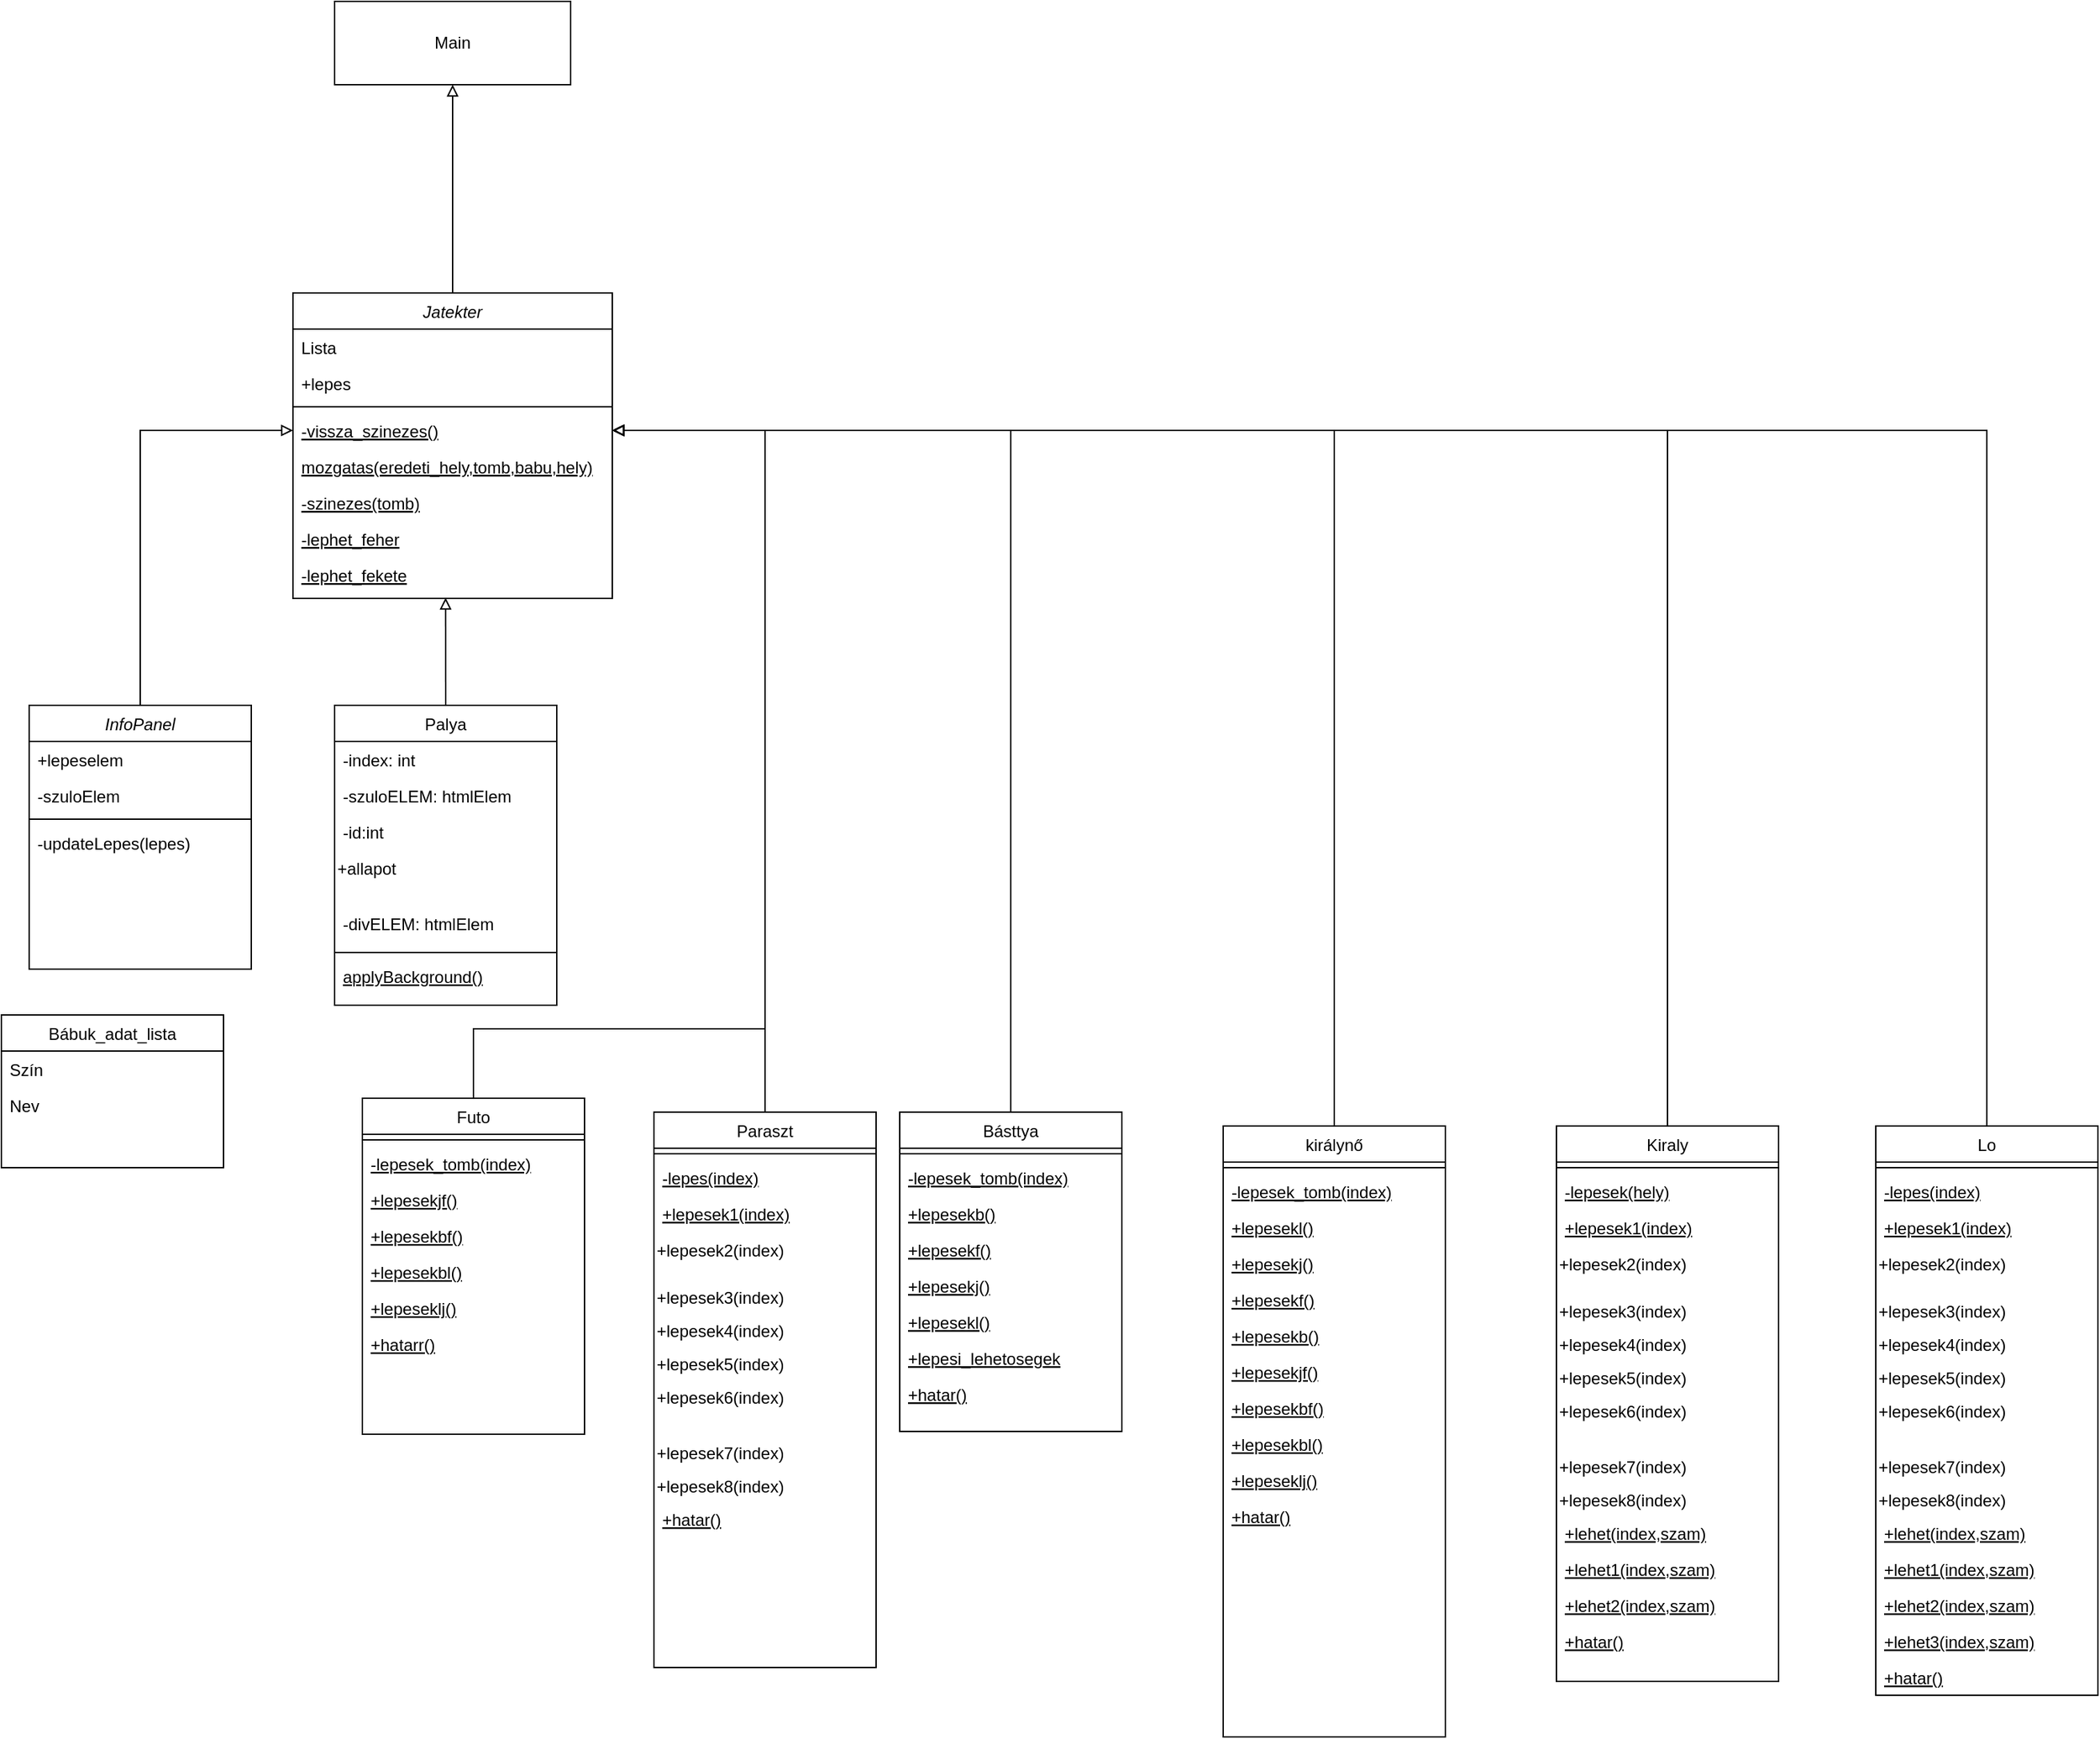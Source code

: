 <mxfile version="21.1.1" type="device">
  <diagram id="C5RBs43oDa-KdzZeNtuy" name="Page-1">
    <mxGraphModel dx="1337" dy="768" grid="1" gridSize="10" guides="1" tooltips="1" connect="1" arrows="1" fold="1" page="1" pageScale="1" pageWidth="827" pageHeight="1169" math="0" shadow="0">
      <root>
        <mxCell id="WIyWlLk6GJQsqaUBKTNV-0" />
        <mxCell id="WIyWlLk6GJQsqaUBKTNV-1" parent="WIyWlLk6GJQsqaUBKTNV-0" />
        <mxCell id="JXwwoViRtcVZiZZvlt5a-12" value="" style="edgeStyle=orthogonalEdgeStyle;rounded=0;orthogonalLoop=1;jettySize=auto;html=1;entryX=1;entryY=0.5;entryDx=0;entryDy=0;exitX=0.5;exitY=0;exitDx=0;exitDy=0;endArrow=block;endFill=0;" parent="WIyWlLk6GJQsqaUBKTNV-1" source="gi9G4t17sfUzlG6W1bum-43" target="gi9G4t17sfUzlG6W1bum-0" edge="1">
          <mxGeometry relative="1" as="geometry">
            <mxPoint x="570" y="830" as="sourcePoint" />
            <mxPoint x="570" y="750" as="targetPoint" />
          </mxGeometry>
        </mxCell>
        <mxCell id="JXwwoViRtcVZiZZvlt5a-25" value="" style="edgeStyle=orthogonalEdgeStyle;rounded=0;orthogonalLoop=1;jettySize=auto;html=1;entryX=1;entryY=0.5;entryDx=0;entryDy=0;exitX=0.5;exitY=0;exitDx=0;exitDy=0;endArrow=block;endFill=0;" parent="WIyWlLk6GJQsqaUBKTNV-1" source="JXwwoViRtcVZiZZvlt5a-19" target="gi9G4t17sfUzlG6W1bum-0" edge="1">
          <mxGeometry relative="1" as="geometry">
            <mxPoint x="650" y="640" as="targetPoint" />
            <mxPoint x="740" y="1060" as="sourcePoint" />
          </mxGeometry>
        </mxCell>
        <mxCell id="JXwwoViRtcVZiZZvlt5a-27" value="" style="edgeStyle=orthogonalEdgeStyle;rounded=0;orthogonalLoop=1;jettySize=auto;html=1;entryX=1;entryY=0.5;entryDx=0;entryDy=0;exitX=0.5;exitY=0;exitDx=0;exitDy=0;endArrow=block;endFill=0;" parent="WIyWlLk6GJQsqaUBKTNV-1" source="JXwwoViRtcVZiZZvlt5a-13" target="gi9G4t17sfUzlG6W1bum-0" edge="1">
          <mxGeometry relative="1" as="geometry">
            <mxPoint x="570" y="750" as="targetPoint" />
            <Array as="points">
              <mxPoint x="360" y="770" />
              <mxPoint x="570" y="770" />
              <mxPoint x="570" y="339" />
            </Array>
            <mxPoint x="334" y="1060" as="sourcePoint" />
          </mxGeometry>
        </mxCell>
        <mxCell id="zkfFHV4jXpPFQw0GAbJ--17" value="Palya" style="swimlane;fontStyle=0;align=center;verticalAlign=top;childLayout=stackLayout;horizontal=1;startSize=26;horizontalStack=0;resizeParent=1;resizeLast=0;collapsible=1;marginBottom=0;rounded=0;shadow=0;strokeWidth=1;" parent="WIyWlLk6GJQsqaUBKTNV-1" vertex="1">
          <mxGeometry x="260" y="537" width="160" height="216" as="geometry">
            <mxRectangle x="550" y="140" width="160" height="26" as="alternateBounds" />
          </mxGeometry>
        </mxCell>
        <mxCell id="zkfFHV4jXpPFQw0GAbJ--18" value="-index: int" style="text;align=left;verticalAlign=top;spacingLeft=4;spacingRight=4;overflow=hidden;rotatable=0;points=[[0,0.5],[1,0.5]];portConstraint=eastwest;" parent="zkfFHV4jXpPFQw0GAbJ--17" vertex="1">
          <mxGeometry y="26" width="160" height="26" as="geometry" />
        </mxCell>
        <mxCell id="zkfFHV4jXpPFQw0GAbJ--19" value="-szuloELEM: htmlElem" style="text;align=left;verticalAlign=top;spacingLeft=4;spacingRight=4;overflow=hidden;rotatable=0;points=[[0,0.5],[1,0.5]];portConstraint=eastwest;rounded=0;shadow=0;html=0;" parent="zkfFHV4jXpPFQw0GAbJ--17" vertex="1">
          <mxGeometry y="52" width="160" height="26" as="geometry" />
        </mxCell>
        <mxCell id="JXwwoViRtcVZiZZvlt5a-9" value="-id:int" style="text;align=left;verticalAlign=top;spacingLeft=4;spacingRight=4;overflow=hidden;rotatable=0;points=[[0,0.5],[1,0.5]];portConstraint=eastwest;rounded=0;shadow=0;html=0;" parent="zkfFHV4jXpPFQw0GAbJ--17" vertex="1">
          <mxGeometry y="78" width="160" height="26" as="geometry" />
        </mxCell>
        <mxCell id="GW8UpHgcK0URMMhtyovN-3" value="+allapot" style="text;whiteSpace=wrap;html=1;" vertex="1" parent="zkfFHV4jXpPFQw0GAbJ--17">
          <mxGeometry y="104" width="160" height="40" as="geometry" />
        </mxCell>
        <mxCell id="JXwwoViRtcVZiZZvlt5a-10" value="-divELEM: htmlElem" style="text;align=left;verticalAlign=top;spacingLeft=4;spacingRight=4;overflow=hidden;rotatable=0;points=[[0,0.5],[1,0.5]];portConstraint=eastwest;rounded=0;shadow=0;html=0;" parent="zkfFHV4jXpPFQw0GAbJ--17" vertex="1">
          <mxGeometry y="144" width="160" height="30" as="geometry" />
        </mxCell>
        <mxCell id="zkfFHV4jXpPFQw0GAbJ--23" value="" style="line;html=1;strokeWidth=1;align=left;verticalAlign=middle;spacingTop=-1;spacingLeft=3;spacingRight=3;rotatable=0;labelPosition=right;points=[];portConstraint=eastwest;" parent="zkfFHV4jXpPFQw0GAbJ--17" vertex="1">
          <mxGeometry y="174" width="160" height="8" as="geometry" />
        </mxCell>
        <mxCell id="bgRpwazlIUfu7sDKqLQM-18" value="applyBackground()" style="text;align=left;verticalAlign=top;spacingLeft=4;spacingRight=4;overflow=hidden;rotatable=0;points=[[0,0.5],[1,0.5]];portConstraint=eastwest;fontStyle=4" parent="zkfFHV4jXpPFQw0GAbJ--17" vertex="1">
          <mxGeometry y="182" width="160" height="26" as="geometry" />
        </mxCell>
        <mxCell id="JXwwoViRtcVZiZZvlt5a-13" value="Futo" style="swimlane;fontStyle=0;align=center;verticalAlign=top;childLayout=stackLayout;horizontal=1;startSize=26;horizontalStack=0;resizeParent=1;resizeLast=0;collapsible=1;marginBottom=0;rounded=0;shadow=0;strokeWidth=1;" parent="WIyWlLk6GJQsqaUBKTNV-1" vertex="1">
          <mxGeometry x="280" y="820" width="160" height="242" as="geometry">
            <mxRectangle x="130" y="380" width="160" height="26" as="alternateBounds" />
          </mxGeometry>
        </mxCell>
        <mxCell id="JXwwoViRtcVZiZZvlt5a-16" value="" style="line;html=1;strokeWidth=1;align=left;verticalAlign=middle;spacingTop=-1;spacingLeft=3;spacingRight=3;rotatable=0;labelPosition=right;points=[];portConstraint=eastwest;" parent="JXwwoViRtcVZiZZvlt5a-13" vertex="1">
          <mxGeometry y="26" width="160" height="8" as="geometry" />
        </mxCell>
        <mxCell id="GW8UpHgcK0URMMhtyovN-5" value="-lepesek_tomb(index)" style="text;align=left;verticalAlign=top;spacingLeft=4;spacingRight=4;overflow=hidden;rotatable=0;points=[[0,0.5],[1,0.5]];portConstraint=eastwest;fontStyle=4" vertex="1" parent="JXwwoViRtcVZiZZvlt5a-13">
          <mxGeometry y="34" width="160" height="26" as="geometry" />
        </mxCell>
        <mxCell id="JXwwoViRtcVZiZZvlt5a-17" value="+lepesekjf()" style="text;align=left;verticalAlign=top;spacingLeft=4;spacingRight=4;overflow=hidden;rotatable=0;points=[[0,0.5],[1,0.5]];portConstraint=eastwest;fontStyle=4" parent="JXwwoViRtcVZiZZvlt5a-13" vertex="1">
          <mxGeometry y="60" width="160" height="26" as="geometry" />
        </mxCell>
        <mxCell id="bgRpwazlIUfu7sDKqLQM-6" value="+lepesekbf()" style="text;align=left;verticalAlign=top;spacingLeft=4;spacingRight=4;overflow=hidden;rotatable=0;points=[[0,0.5],[1,0.5]];portConstraint=eastwest;fontStyle=4" parent="JXwwoViRtcVZiZZvlt5a-13" vertex="1">
          <mxGeometry y="86" width="160" height="26" as="geometry" />
        </mxCell>
        <mxCell id="bgRpwazlIUfu7sDKqLQM-9" value="+lepesekbl()" style="text;align=left;verticalAlign=top;spacingLeft=4;spacingRight=4;overflow=hidden;rotatable=0;points=[[0,0.5],[1,0.5]];portConstraint=eastwest;fontStyle=4" parent="JXwwoViRtcVZiZZvlt5a-13" vertex="1">
          <mxGeometry y="112" width="160" height="26" as="geometry" />
        </mxCell>
        <mxCell id="bgRpwazlIUfu7sDKqLQM-8" value="+lepeseklj()" style="text;align=left;verticalAlign=top;spacingLeft=4;spacingRight=4;overflow=hidden;rotatable=0;points=[[0,0.5],[1,0.5]];portConstraint=eastwest;fontStyle=4" parent="JXwwoViRtcVZiZZvlt5a-13" vertex="1">
          <mxGeometry y="138" width="160" height="26" as="geometry" />
        </mxCell>
        <mxCell id="sNWcJOVrm-3sjoaXct3L-1" value="+hatarr()" style="text;align=left;verticalAlign=top;spacingLeft=4;spacingRight=4;overflow=hidden;rotatable=0;points=[[0,0.5],[1,0.5]];portConstraint=eastwest;fontStyle=4" parent="JXwwoViRtcVZiZZvlt5a-13" vertex="1">
          <mxGeometry y="164" width="160" height="26" as="geometry" />
        </mxCell>
        <mxCell id="JXwwoViRtcVZiZZvlt5a-19" value="Básttya" style="swimlane;fontStyle=0;align=center;verticalAlign=top;childLayout=stackLayout;horizontal=1;startSize=26;horizontalStack=0;resizeParent=1;resizeLast=0;collapsible=1;marginBottom=0;rounded=0;shadow=0;strokeWidth=1;" parent="WIyWlLk6GJQsqaUBKTNV-1" vertex="1">
          <mxGeometry x="667" y="830" width="160" height="230" as="geometry">
            <mxRectangle x="130" y="380" width="160" height="26" as="alternateBounds" />
          </mxGeometry>
        </mxCell>
        <mxCell id="JXwwoViRtcVZiZZvlt5a-22" value="" style="line;html=1;strokeWidth=1;align=left;verticalAlign=middle;spacingTop=-1;spacingLeft=3;spacingRight=3;rotatable=0;labelPosition=right;points=[];portConstraint=eastwest;" parent="JXwwoViRtcVZiZZvlt5a-19" vertex="1">
          <mxGeometry y="26" width="160" height="8" as="geometry" />
        </mxCell>
        <mxCell id="GW8UpHgcK0URMMhtyovN-4" value="-lepesek_tomb(index)" style="text;align=left;verticalAlign=top;spacingLeft=4;spacingRight=4;overflow=hidden;rotatable=0;points=[[0,0.5],[1,0.5]];portConstraint=eastwest;fontStyle=4" vertex="1" parent="JXwwoViRtcVZiZZvlt5a-19">
          <mxGeometry y="34" width="160" height="26" as="geometry" />
        </mxCell>
        <mxCell id="bgRpwazlIUfu7sDKqLQM-0" value="+lepesekb()" style="text;align=left;verticalAlign=top;spacingLeft=4;spacingRight=4;overflow=hidden;rotatable=0;points=[[0,0.5],[1,0.5]];portConstraint=eastwest;fontStyle=4" parent="JXwwoViRtcVZiZZvlt5a-19" vertex="1">
          <mxGeometry y="60" width="160" height="26" as="geometry" />
        </mxCell>
        <mxCell id="bgRpwazlIUfu7sDKqLQM-5" value="+lepesekf()" style="text;align=left;verticalAlign=top;spacingLeft=4;spacingRight=4;overflow=hidden;rotatable=0;points=[[0,0.5],[1,0.5]];portConstraint=eastwest;fontStyle=4" parent="JXwwoViRtcVZiZZvlt5a-19" vertex="1">
          <mxGeometry y="86" width="160" height="26" as="geometry" />
        </mxCell>
        <mxCell id="bgRpwazlIUfu7sDKqLQM-2" value="+lepesekj()" style="text;align=left;verticalAlign=top;spacingLeft=4;spacingRight=4;overflow=hidden;rotatable=0;points=[[0,0.5],[1,0.5]];portConstraint=eastwest;fontStyle=4" parent="JXwwoViRtcVZiZZvlt5a-19" vertex="1">
          <mxGeometry y="112" width="160" height="26" as="geometry" />
        </mxCell>
        <mxCell id="bgRpwazlIUfu7sDKqLQM-1" value="+lepesekl()" style="text;align=left;verticalAlign=top;spacingLeft=4;spacingRight=4;overflow=hidden;rotatable=0;points=[[0,0.5],[1,0.5]];portConstraint=eastwest;fontStyle=4" parent="JXwwoViRtcVZiZZvlt5a-19" vertex="1">
          <mxGeometry y="138" width="160" height="26" as="geometry" />
        </mxCell>
        <mxCell id="NFFEKYyRXM-yOz8qU7Ke-44" value="+lepesi_lehetosegek" style="text;align=left;verticalAlign=top;spacingLeft=4;spacingRight=4;overflow=hidden;rotatable=0;points=[[0,0.5],[1,0.5]];portConstraint=eastwest;fontStyle=4" parent="JXwwoViRtcVZiZZvlt5a-19" vertex="1">
          <mxGeometry y="164" width="160" height="26" as="geometry" />
        </mxCell>
        <mxCell id="bgRpwazlIUfu7sDKqLQM-4" value="+hatar()" style="text;align=left;verticalAlign=top;spacingLeft=4;spacingRight=4;overflow=hidden;rotatable=0;points=[[0,0.5],[1,0.5]];portConstraint=eastwest;fontStyle=4" parent="JXwwoViRtcVZiZZvlt5a-19" vertex="1">
          <mxGeometry y="190" width="160" height="26" as="geometry" />
        </mxCell>
        <mxCell id="NFFEKYyRXM-yOz8qU7Ke-1" value="InfoPanel" style="swimlane;fontStyle=2;align=center;verticalAlign=top;childLayout=stackLayout;horizontal=1;startSize=26;horizontalStack=0;resizeParent=1;resizeLast=0;collapsible=1;marginBottom=0;rounded=0;shadow=0;strokeWidth=1;" parent="WIyWlLk6GJQsqaUBKTNV-1" vertex="1">
          <mxGeometry x="40" y="537" width="160" height="190" as="geometry">
            <mxRectangle x="230" y="140" width="160" height="26" as="alternateBounds" />
          </mxGeometry>
        </mxCell>
        <mxCell id="NFFEKYyRXM-yOz8qU7Ke-2" value="+lepeselem" style="text;align=left;verticalAlign=top;spacingLeft=4;spacingRight=4;overflow=hidden;rotatable=0;points=[[0,0.5],[1,0.5]];portConstraint=eastwest;" parent="NFFEKYyRXM-yOz8qU7Ke-1" vertex="1">
          <mxGeometry y="26" width="160" height="26" as="geometry" />
        </mxCell>
        <mxCell id="GW8UpHgcK0URMMhtyovN-0" value="-szuloElem" style="text;align=left;verticalAlign=top;spacingLeft=4;spacingRight=4;overflow=hidden;rotatable=0;points=[[0,0.5],[1,0.5]];portConstraint=eastwest;" vertex="1" parent="NFFEKYyRXM-yOz8qU7Ke-1">
          <mxGeometry y="52" width="160" height="26" as="geometry" />
        </mxCell>
        <mxCell id="NFFEKYyRXM-yOz8qU7Ke-7" value="" style="line;html=1;strokeWidth=1;align=left;verticalAlign=middle;spacingTop=-1;spacingLeft=3;spacingRight=3;rotatable=0;labelPosition=right;points=[];portConstraint=eastwest;" parent="NFFEKYyRXM-yOz8qU7Ke-1" vertex="1">
          <mxGeometry y="78" width="160" height="8" as="geometry" />
        </mxCell>
        <mxCell id="GW8UpHgcK0URMMhtyovN-1" value="-updateLepes(lepes)" style="text;align=left;verticalAlign=top;spacingLeft=4;spacingRight=4;overflow=hidden;rotatable=0;points=[[0,0.5],[1,0.5]];portConstraint=eastwest;" vertex="1" parent="NFFEKYyRXM-yOz8qU7Ke-1">
          <mxGeometry y="86" width="160" height="26" as="geometry" />
        </mxCell>
        <mxCell id="NFFEKYyRXM-yOz8qU7Ke-18" value="Bábuk_adat_lista" style="swimlane;fontStyle=0;align=center;verticalAlign=top;childLayout=stackLayout;horizontal=1;startSize=26;horizontalStack=0;resizeParent=1;resizeLast=0;collapsible=1;marginBottom=0;rounded=0;shadow=0;strokeWidth=1;" parent="WIyWlLk6GJQsqaUBKTNV-1" vertex="1">
          <mxGeometry x="20" y="760" width="160" height="110" as="geometry">
            <mxRectangle x="130" y="380" width="160" height="26" as="alternateBounds" />
          </mxGeometry>
        </mxCell>
        <mxCell id="NFFEKYyRXM-yOz8qU7Ke-19" value="Szín" style="text;align=left;verticalAlign=top;spacingLeft=4;spacingRight=4;overflow=hidden;rotatable=0;points=[[0,0.5],[1,0.5]];portConstraint=eastwest;rounded=0;shadow=0;html=0;" parent="NFFEKYyRXM-yOz8qU7Ke-18" vertex="1">
          <mxGeometry y="26" width="160" height="26" as="geometry" />
        </mxCell>
        <mxCell id="NFFEKYyRXM-yOz8qU7Ke-20" value="Nev" style="text;align=left;verticalAlign=top;spacingLeft=4;spacingRight=4;overflow=hidden;rotatable=0;points=[[0,0.5],[1,0.5]];portConstraint=eastwest;rounded=0;shadow=0;html=0;" parent="NFFEKYyRXM-yOz8qU7Ke-18" vertex="1">
          <mxGeometry y="52" width="160" height="26" as="geometry" />
        </mxCell>
        <mxCell id="NFFEKYyRXM-yOz8qU7Ke-26" value="Jatekter" style="swimlane;fontStyle=2;align=center;verticalAlign=top;childLayout=stackLayout;horizontal=1;startSize=26;horizontalStack=0;resizeParent=1;resizeLast=0;collapsible=1;marginBottom=0;rounded=0;shadow=0;strokeWidth=1;" parent="WIyWlLk6GJQsqaUBKTNV-1" vertex="1">
          <mxGeometry x="230" y="240" width="230" height="220" as="geometry">
            <mxRectangle x="230" y="140" width="160" height="26" as="alternateBounds" />
          </mxGeometry>
        </mxCell>
        <mxCell id="NFFEKYyRXM-yOz8qU7Ke-56" value="Lista" style="text;align=left;verticalAlign=top;spacingLeft=4;spacingRight=4;overflow=hidden;rotatable=0;points=[[0,0.5],[1,0.5]];portConstraint=eastwest;" parent="NFFEKYyRXM-yOz8qU7Ke-26" vertex="1">
          <mxGeometry y="26" width="230" height="26" as="geometry" />
        </mxCell>
        <mxCell id="GW8UpHgcK0URMMhtyovN-2" value="+lepes" style="text;align=left;verticalAlign=top;spacingLeft=4;spacingRight=4;overflow=hidden;rotatable=0;points=[[0,0.5],[1,0.5]];portConstraint=eastwest;" vertex="1" parent="NFFEKYyRXM-yOz8qU7Ke-26">
          <mxGeometry y="52" width="230" height="26" as="geometry" />
        </mxCell>
        <mxCell id="NFFEKYyRXM-yOz8qU7Ke-32" value="" style="line;html=1;strokeWidth=1;align=left;verticalAlign=middle;spacingTop=-1;spacingLeft=3;spacingRight=3;rotatable=0;labelPosition=right;points=[];portConstraint=eastwest;" parent="NFFEKYyRXM-yOz8qU7Ke-26" vertex="1">
          <mxGeometry y="78" width="230" height="8" as="geometry" />
        </mxCell>
        <mxCell id="gi9G4t17sfUzlG6W1bum-0" value="-vissza_szinezes()" style="text;align=left;verticalAlign=top;spacingLeft=4;spacingRight=4;overflow=hidden;rotatable=0;points=[[0,0.5],[1,0.5]];portConstraint=eastwest;fontStyle=4" parent="NFFEKYyRXM-yOz8qU7Ke-26" vertex="1">
          <mxGeometry y="86" width="230" height="26" as="geometry" />
        </mxCell>
        <mxCell id="gi9G4t17sfUzlG6W1bum-4" value="mozgatas(eredeti_hely,tomb,babu,hely)" style="text;align=left;verticalAlign=top;spacingLeft=4;spacingRight=4;overflow=hidden;rotatable=0;points=[[0,0.5],[1,0.5]];portConstraint=eastwest;fontStyle=4" parent="NFFEKYyRXM-yOz8qU7Ke-26" vertex="1">
          <mxGeometry y="112" width="230" height="26" as="geometry" />
        </mxCell>
        <mxCell id="gi9G4t17sfUzlG6W1bum-3" value="-szinezes(tomb)" style="text;align=left;verticalAlign=top;spacingLeft=4;spacingRight=4;overflow=hidden;rotatable=0;points=[[0,0.5],[1,0.5]];portConstraint=eastwest;fontStyle=4" parent="NFFEKYyRXM-yOz8qU7Ke-26" vertex="1">
          <mxGeometry y="138" width="230" height="26" as="geometry" />
        </mxCell>
        <mxCell id="gi9G4t17sfUzlG6W1bum-2" value="-lephet_feher" style="text;align=left;verticalAlign=top;spacingLeft=4;spacingRight=4;overflow=hidden;rotatable=0;points=[[0,0.5],[1,0.5]];portConstraint=eastwest;fontStyle=4" parent="NFFEKYyRXM-yOz8qU7Ke-26" vertex="1">
          <mxGeometry y="164" width="230" height="26" as="geometry" />
        </mxCell>
        <mxCell id="gi9G4t17sfUzlG6W1bum-1" value="-lephet_fekete" style="text;align=left;verticalAlign=top;spacingLeft=4;spacingRight=4;overflow=hidden;rotatable=0;points=[[0,0.5],[1,0.5]];portConstraint=eastwest;fontStyle=4" parent="NFFEKYyRXM-yOz8qU7Ke-26" vertex="1">
          <mxGeometry y="190" width="230" height="26" as="geometry" />
        </mxCell>
        <mxCell id="NFFEKYyRXM-yOz8qU7Ke-37" value="" style="endArrow=block;html=1;rounded=0;exitX=0.5;exitY=0;exitDx=0;exitDy=0;entryX=0;entryY=0.5;entryDx=0;entryDy=0;endFill=0;" parent="WIyWlLk6GJQsqaUBKTNV-1" source="NFFEKYyRXM-yOz8qU7Ke-1" target="gi9G4t17sfUzlG6W1bum-0" edge="1">
          <mxGeometry width="50" height="50" relative="1" as="geometry">
            <mxPoint x="10" y="600" as="sourcePoint" />
            <mxPoint x="230" y="350" as="targetPoint" />
            <Array as="points">
              <mxPoint x="120" y="339" />
            </Array>
          </mxGeometry>
        </mxCell>
        <mxCell id="NFFEKYyRXM-yOz8qU7Ke-38" value="" style="endArrow=block;html=1;rounded=0;entryX=0.478;entryY=1.136;entryDx=0;entryDy=0;endFill=0;verticalAlign=middle;exitX=0.5;exitY=0;exitDx=0;exitDy=0;horizontal=1;entryPerimeter=0;" parent="WIyWlLk6GJQsqaUBKTNV-1" target="gi9G4t17sfUzlG6W1bum-1" edge="1" source="zkfFHV4jXpPFQw0GAbJ--17">
          <mxGeometry width="50" height="50" relative="1" as="geometry">
            <mxPoint x="440" y="410" as="sourcePoint" />
            <mxPoint x="320" y="440" as="targetPoint" />
          </mxGeometry>
        </mxCell>
        <mxCell id="NFFEKYyRXM-yOz8qU7Ke-45" value="Main" style="rounded=0;whiteSpace=wrap;html=1;" parent="WIyWlLk6GJQsqaUBKTNV-1" vertex="1">
          <mxGeometry x="260" y="30" width="170" height="60" as="geometry" />
        </mxCell>
        <mxCell id="sNWcJOVrm-3sjoaXct3L-0" value="" style="endArrow=block;html=1;rounded=0;exitX=0.5;exitY=0;exitDx=0;exitDy=0;entryX=0.5;entryY=1;entryDx=0;entryDy=0;endFill=0;" parent="WIyWlLk6GJQsqaUBKTNV-1" source="NFFEKYyRXM-yOz8qU7Ke-26" target="NFFEKYyRXM-yOz8qU7Ke-45" edge="1">
          <mxGeometry width="50" height="50" relative="1" as="geometry">
            <mxPoint x="440" y="400" as="sourcePoint" />
            <mxPoint x="390" y="450" as="targetPoint" />
          </mxGeometry>
        </mxCell>
        <mxCell id="sNWcJOVrm-3sjoaXct3L-4" value="királynő" style="swimlane;fontStyle=0;align=center;verticalAlign=top;childLayout=stackLayout;horizontal=1;startSize=26;horizontalStack=0;resizeParent=1;resizeLast=0;collapsible=1;marginBottom=0;rounded=0;shadow=0;strokeWidth=1;" parent="WIyWlLk6GJQsqaUBKTNV-1" vertex="1">
          <mxGeometry x="900" y="840" width="160" height="440" as="geometry">
            <mxRectangle x="130" y="380" width="160" height="26" as="alternateBounds" />
          </mxGeometry>
        </mxCell>
        <mxCell id="sNWcJOVrm-3sjoaXct3L-5" value="" style="line;html=1;strokeWidth=1;align=left;verticalAlign=middle;spacingTop=-1;spacingLeft=3;spacingRight=3;rotatable=0;labelPosition=right;points=[];portConstraint=eastwest;" parent="sNWcJOVrm-3sjoaXct3L-4" vertex="1">
          <mxGeometry y="26" width="160" height="8" as="geometry" />
        </mxCell>
        <mxCell id="gi9G4t17sfUzlG6W1bum-19" value="-lepesek_tomb(index)" style="text;align=left;verticalAlign=top;spacingLeft=4;spacingRight=4;overflow=hidden;rotatable=0;points=[[0,0.5],[1,0.5]];portConstraint=eastwest;fontStyle=4" parent="sNWcJOVrm-3sjoaXct3L-4" vertex="1">
          <mxGeometry y="34" width="160" height="26" as="geometry" />
        </mxCell>
        <mxCell id="sNWcJOVrm-3sjoaXct3L-18" value="+lepesekl()" style="text;align=left;verticalAlign=top;spacingLeft=4;spacingRight=4;overflow=hidden;rotatable=0;points=[[0,0.5],[1,0.5]];portConstraint=eastwest;fontStyle=4" parent="sNWcJOVrm-3sjoaXct3L-4" vertex="1">
          <mxGeometry y="60" width="160" height="26" as="geometry" />
        </mxCell>
        <mxCell id="sNWcJOVrm-3sjoaXct3L-17" value="+lepesekj()" style="text;align=left;verticalAlign=top;spacingLeft=4;spacingRight=4;overflow=hidden;rotatable=0;points=[[0,0.5],[1,0.5]];portConstraint=eastwest;fontStyle=4" parent="sNWcJOVrm-3sjoaXct3L-4" vertex="1">
          <mxGeometry y="86" width="160" height="26" as="geometry" />
        </mxCell>
        <mxCell id="sNWcJOVrm-3sjoaXct3L-16" value="+lepesekf()" style="text;align=left;verticalAlign=top;spacingLeft=4;spacingRight=4;overflow=hidden;rotatable=0;points=[[0,0.5],[1,0.5]];portConstraint=eastwest;fontStyle=4" parent="sNWcJOVrm-3sjoaXct3L-4" vertex="1">
          <mxGeometry y="112" width="160" height="26" as="geometry" />
        </mxCell>
        <mxCell id="sNWcJOVrm-3sjoaXct3L-15" value="+lepesekb()" style="text;align=left;verticalAlign=top;spacingLeft=4;spacingRight=4;overflow=hidden;rotatable=0;points=[[0,0.5],[1,0.5]];portConstraint=eastwest;fontStyle=4" parent="sNWcJOVrm-3sjoaXct3L-4" vertex="1">
          <mxGeometry y="138" width="160" height="26" as="geometry" />
        </mxCell>
        <mxCell id="sNWcJOVrm-3sjoaXct3L-7" value="+lepesekjf()" style="text;align=left;verticalAlign=top;spacingLeft=4;spacingRight=4;overflow=hidden;rotatable=0;points=[[0,0.5],[1,0.5]];portConstraint=eastwest;fontStyle=4" parent="sNWcJOVrm-3sjoaXct3L-4" vertex="1">
          <mxGeometry y="164" width="160" height="26" as="geometry" />
        </mxCell>
        <mxCell id="sNWcJOVrm-3sjoaXct3L-8" value="+lepesekbf()" style="text;align=left;verticalAlign=top;spacingLeft=4;spacingRight=4;overflow=hidden;rotatable=0;points=[[0,0.5],[1,0.5]];portConstraint=eastwest;fontStyle=4" parent="sNWcJOVrm-3sjoaXct3L-4" vertex="1">
          <mxGeometry y="190" width="160" height="26" as="geometry" />
        </mxCell>
        <mxCell id="sNWcJOVrm-3sjoaXct3L-9" value="+lepesekbl()" style="text;align=left;verticalAlign=top;spacingLeft=4;spacingRight=4;overflow=hidden;rotatable=0;points=[[0,0.5],[1,0.5]];portConstraint=eastwest;fontStyle=4" parent="sNWcJOVrm-3sjoaXct3L-4" vertex="1">
          <mxGeometry y="216" width="160" height="26" as="geometry" />
        </mxCell>
        <mxCell id="sNWcJOVrm-3sjoaXct3L-10" value="+lepeseklj()" style="text;align=left;verticalAlign=top;spacingLeft=4;spacingRight=4;overflow=hidden;rotatable=0;points=[[0,0.5],[1,0.5]];portConstraint=eastwest;fontStyle=4" parent="sNWcJOVrm-3sjoaXct3L-4" vertex="1">
          <mxGeometry y="242" width="160" height="26" as="geometry" />
        </mxCell>
        <mxCell id="sNWcJOVrm-3sjoaXct3L-11" value="+hatar()" style="text;align=left;verticalAlign=top;spacingLeft=4;spacingRight=4;overflow=hidden;rotatable=0;points=[[0,0.5],[1,0.5]];portConstraint=eastwest;fontStyle=4" parent="sNWcJOVrm-3sjoaXct3L-4" vertex="1">
          <mxGeometry y="268" width="160" height="26" as="geometry" />
        </mxCell>
        <mxCell id="sNWcJOVrm-3sjoaXct3L-14" value="" style="endArrow=block;html=1;rounded=0;exitX=0.5;exitY=0;exitDx=0;exitDy=0;entryX=1;entryY=0.5;entryDx=0;entryDy=0;endFill=0;" parent="WIyWlLk6GJQsqaUBKTNV-1" source="sNWcJOVrm-3sjoaXct3L-4" target="gi9G4t17sfUzlG6W1bum-0" edge="1">
          <mxGeometry width="50" height="50" relative="1" as="geometry">
            <mxPoint x="1080" y="640" as="sourcePoint" />
            <mxPoint x="650" y="640" as="targetPoint" />
            <Array as="points">
              <mxPoint x="980" y="339" />
            </Array>
          </mxGeometry>
        </mxCell>
        <mxCell id="gi9G4t17sfUzlG6W1bum-6" value="Kiraly" style="swimlane;fontStyle=0;align=center;verticalAlign=top;childLayout=stackLayout;horizontal=1;startSize=26;horizontalStack=0;resizeParent=1;resizeLast=0;collapsible=1;marginBottom=0;rounded=0;shadow=0;strokeWidth=1;" parent="WIyWlLk6GJQsqaUBKTNV-1" vertex="1">
          <mxGeometry x="1140" y="840" width="160" height="400" as="geometry">
            <mxRectangle x="130" y="380" width="160" height="26" as="alternateBounds" />
          </mxGeometry>
        </mxCell>
        <mxCell id="gi9G4t17sfUzlG6W1bum-7" value="" style="line;html=1;strokeWidth=1;align=left;verticalAlign=middle;spacingTop=-1;spacingLeft=3;spacingRight=3;rotatable=0;labelPosition=right;points=[];portConstraint=eastwest;" parent="gi9G4t17sfUzlG6W1bum-6" vertex="1">
          <mxGeometry y="26" width="160" height="8" as="geometry" />
        </mxCell>
        <mxCell id="gi9G4t17sfUzlG6W1bum-18" value="-lepesek(hely)" style="text;align=left;verticalAlign=top;spacingLeft=4;spacingRight=4;overflow=hidden;rotatable=0;points=[[0,0.5],[1,0.5]];portConstraint=eastwest;fontStyle=4" parent="gi9G4t17sfUzlG6W1bum-6" vertex="1">
          <mxGeometry y="34" width="160" height="26" as="geometry" />
        </mxCell>
        <mxCell id="gi9G4t17sfUzlG6W1bum-17" value="+lepesek1(index)" style="text;align=left;verticalAlign=top;spacingLeft=4;spacingRight=4;overflow=hidden;rotatable=0;points=[[0,0.5],[1,0.5]];portConstraint=eastwest;fontStyle=4" parent="gi9G4t17sfUzlG6W1bum-6" vertex="1">
          <mxGeometry y="60" width="160" height="26" as="geometry" />
        </mxCell>
        <mxCell id="gi9G4t17sfUzlG6W1bum-34" value="+lepesek2(index)" style="text;whiteSpace=wrap;html=1;" parent="gi9G4t17sfUzlG6W1bum-6" vertex="1">
          <mxGeometry y="86" width="160" height="34" as="geometry" />
        </mxCell>
        <mxCell id="gi9G4t17sfUzlG6W1bum-35" value="+lepesek3(index)" style="text;whiteSpace=wrap;html=1;" parent="gi9G4t17sfUzlG6W1bum-6" vertex="1">
          <mxGeometry y="120" width="160" height="24" as="geometry" />
        </mxCell>
        <mxCell id="gi9G4t17sfUzlG6W1bum-36" value="+lepesek4(index)" style="text;whiteSpace=wrap;html=1;" parent="gi9G4t17sfUzlG6W1bum-6" vertex="1">
          <mxGeometry y="144" width="160" height="24" as="geometry" />
        </mxCell>
        <mxCell id="gi9G4t17sfUzlG6W1bum-37" value="+lepesek5(index)" style="text;whiteSpace=wrap;html=1;" parent="gi9G4t17sfUzlG6W1bum-6" vertex="1">
          <mxGeometry y="168" width="160" height="24" as="geometry" />
        </mxCell>
        <mxCell id="gi9G4t17sfUzlG6W1bum-38" value="+lepesek6(index)" style="text;whiteSpace=wrap;html=1;" parent="gi9G4t17sfUzlG6W1bum-6" vertex="1">
          <mxGeometry y="192" width="160" height="40" as="geometry" />
        </mxCell>
        <mxCell id="gi9G4t17sfUzlG6W1bum-39" value="+lepesek7(index)" style="text;whiteSpace=wrap;html=1;" parent="gi9G4t17sfUzlG6W1bum-6" vertex="1">
          <mxGeometry y="232" width="160" height="24" as="geometry" />
        </mxCell>
        <mxCell id="gi9G4t17sfUzlG6W1bum-40" value="+lepesek8(index)" style="text;whiteSpace=wrap;html=1;" parent="gi9G4t17sfUzlG6W1bum-6" vertex="1">
          <mxGeometry y="256" width="160" height="24" as="geometry" />
        </mxCell>
        <mxCell id="gi9G4t17sfUzlG6W1bum-31" value="+lehet(index,szam)" style="text;align=left;verticalAlign=top;spacingLeft=4;spacingRight=4;overflow=hidden;rotatable=0;points=[[0,0.5],[1,0.5]];portConstraint=eastwest;fontStyle=4" parent="gi9G4t17sfUzlG6W1bum-6" vertex="1">
          <mxGeometry y="280" width="160" height="26" as="geometry" />
        </mxCell>
        <mxCell id="gi9G4t17sfUzlG6W1bum-32" value="+lehet1(index,szam)" style="text;align=left;verticalAlign=top;spacingLeft=4;spacingRight=4;overflow=hidden;rotatable=0;points=[[0,0.5],[1,0.5]];portConstraint=eastwest;fontStyle=4" parent="gi9G4t17sfUzlG6W1bum-6" vertex="1">
          <mxGeometry y="306" width="160" height="26" as="geometry" />
        </mxCell>
        <mxCell id="gi9G4t17sfUzlG6W1bum-33" value="+lehet2(index,szam)" style="text;align=left;verticalAlign=top;spacingLeft=4;spacingRight=4;overflow=hidden;rotatable=0;points=[[0,0.5],[1,0.5]];portConstraint=eastwest;fontStyle=4" parent="gi9G4t17sfUzlG6W1bum-6" vertex="1">
          <mxGeometry y="332" width="160" height="26" as="geometry" />
        </mxCell>
        <mxCell id="gi9G4t17sfUzlG6W1bum-42" value="+hatar()" style="text;align=left;verticalAlign=top;spacingLeft=4;spacingRight=4;overflow=hidden;rotatable=0;points=[[0,0.5],[1,0.5]];portConstraint=eastwest;fontStyle=4" parent="gi9G4t17sfUzlG6W1bum-6" vertex="1">
          <mxGeometry y="358" width="160" height="26" as="geometry" />
        </mxCell>
        <mxCell id="gi9G4t17sfUzlG6W1bum-10" style="edgeStyle=orthogonalEdgeStyle;rounded=0;orthogonalLoop=1;jettySize=auto;html=1;entryX=1;entryY=0.5;entryDx=0;entryDy=0;exitX=0.5;exitY=0;exitDx=0;exitDy=0;endArrow=block;endFill=0;" parent="WIyWlLk6GJQsqaUBKTNV-1" source="gi9G4t17sfUzlG6W1bum-6" target="gi9G4t17sfUzlG6W1bum-0" edge="1">
          <mxGeometry relative="1" as="geometry">
            <mxPoint x="650" y="603" as="targetPoint" />
          </mxGeometry>
        </mxCell>
        <mxCell id="gi9G4t17sfUzlG6W1bum-43" value="Paraszt" style="swimlane;fontStyle=0;align=center;verticalAlign=top;childLayout=stackLayout;horizontal=1;startSize=26;horizontalStack=0;resizeParent=1;resizeLast=0;collapsible=1;marginBottom=0;rounded=0;shadow=0;strokeWidth=1;" parent="WIyWlLk6GJQsqaUBKTNV-1" vertex="1">
          <mxGeometry x="490" y="830" width="160" height="400" as="geometry">
            <mxRectangle x="130" y="380" width="160" height="26" as="alternateBounds" />
          </mxGeometry>
        </mxCell>
        <mxCell id="gi9G4t17sfUzlG6W1bum-44" value="" style="line;html=1;strokeWidth=1;align=left;verticalAlign=middle;spacingTop=-1;spacingLeft=3;spacingRight=3;rotatable=0;labelPosition=right;points=[];portConstraint=eastwest;" parent="gi9G4t17sfUzlG6W1bum-43" vertex="1">
          <mxGeometry y="26" width="160" height="8" as="geometry" />
        </mxCell>
        <mxCell id="gi9G4t17sfUzlG6W1bum-45" value="-lepes(index)" style="text;align=left;verticalAlign=top;spacingLeft=4;spacingRight=4;overflow=hidden;rotatable=0;points=[[0,0.5],[1,0.5]];portConstraint=eastwest;fontStyle=4" parent="gi9G4t17sfUzlG6W1bum-43" vertex="1">
          <mxGeometry y="34" width="160" height="26" as="geometry" />
        </mxCell>
        <mxCell id="gi9G4t17sfUzlG6W1bum-46" value="+lepesek1(index)" style="text;align=left;verticalAlign=top;spacingLeft=4;spacingRight=4;overflow=hidden;rotatable=0;points=[[0,0.5],[1,0.5]];portConstraint=eastwest;fontStyle=4" parent="gi9G4t17sfUzlG6W1bum-43" vertex="1">
          <mxGeometry y="60" width="160" height="26" as="geometry" />
        </mxCell>
        <mxCell id="gi9G4t17sfUzlG6W1bum-47" value="+lepesek2(index)" style="text;whiteSpace=wrap;html=1;" parent="gi9G4t17sfUzlG6W1bum-43" vertex="1">
          <mxGeometry y="86" width="160" height="34" as="geometry" />
        </mxCell>
        <mxCell id="gi9G4t17sfUzlG6W1bum-48" value="+lepesek3(index)" style="text;whiteSpace=wrap;html=1;" parent="gi9G4t17sfUzlG6W1bum-43" vertex="1">
          <mxGeometry y="120" width="160" height="24" as="geometry" />
        </mxCell>
        <mxCell id="gi9G4t17sfUzlG6W1bum-49" value="+lepesek4(index)" style="text;whiteSpace=wrap;html=1;" parent="gi9G4t17sfUzlG6W1bum-43" vertex="1">
          <mxGeometry y="144" width="160" height="24" as="geometry" />
        </mxCell>
        <mxCell id="gi9G4t17sfUzlG6W1bum-50" value="+lepesek5(index)" style="text;whiteSpace=wrap;html=1;" parent="gi9G4t17sfUzlG6W1bum-43" vertex="1">
          <mxGeometry y="168" width="160" height="24" as="geometry" />
        </mxCell>
        <mxCell id="gi9G4t17sfUzlG6W1bum-51" value="+lepesek6(index)" style="text;whiteSpace=wrap;html=1;" parent="gi9G4t17sfUzlG6W1bum-43" vertex="1">
          <mxGeometry y="192" width="160" height="40" as="geometry" />
        </mxCell>
        <mxCell id="gi9G4t17sfUzlG6W1bum-52" value="+lepesek7(index)" style="text;whiteSpace=wrap;html=1;" parent="gi9G4t17sfUzlG6W1bum-43" vertex="1">
          <mxGeometry y="232" width="160" height="24" as="geometry" />
        </mxCell>
        <mxCell id="gi9G4t17sfUzlG6W1bum-53" value="+lepesek8(index)" style="text;whiteSpace=wrap;html=1;" parent="gi9G4t17sfUzlG6W1bum-43" vertex="1">
          <mxGeometry y="256" width="160" height="24" as="geometry" />
        </mxCell>
        <mxCell id="gi9G4t17sfUzlG6W1bum-57" value="+hatar()" style="text;align=left;verticalAlign=top;spacingLeft=4;spacingRight=4;overflow=hidden;rotatable=0;points=[[0,0.5],[1,0.5]];portConstraint=eastwest;fontStyle=4" parent="gi9G4t17sfUzlG6W1bum-43" vertex="1">
          <mxGeometry y="280" width="160" height="26" as="geometry" />
        </mxCell>
        <mxCell id="gi9G4t17sfUzlG6W1bum-58" value="Lo" style="swimlane;fontStyle=0;align=center;verticalAlign=top;childLayout=stackLayout;horizontal=1;startSize=26;horizontalStack=0;resizeParent=1;resizeLast=0;collapsible=1;marginBottom=0;rounded=0;shadow=0;strokeWidth=1;" parent="WIyWlLk6GJQsqaUBKTNV-1" vertex="1">
          <mxGeometry x="1370" y="840" width="160" height="410" as="geometry">
            <mxRectangle x="130" y="380" width="160" height="26" as="alternateBounds" />
          </mxGeometry>
        </mxCell>
        <mxCell id="gi9G4t17sfUzlG6W1bum-59" value="" style="line;html=1;strokeWidth=1;align=left;verticalAlign=middle;spacingTop=-1;spacingLeft=3;spacingRight=3;rotatable=0;labelPosition=right;points=[];portConstraint=eastwest;" parent="gi9G4t17sfUzlG6W1bum-58" vertex="1">
          <mxGeometry y="26" width="160" height="8" as="geometry" />
        </mxCell>
        <mxCell id="gi9G4t17sfUzlG6W1bum-60" value="-lepes(index)" style="text;align=left;verticalAlign=top;spacingLeft=4;spacingRight=4;overflow=hidden;rotatable=0;points=[[0,0.5],[1,0.5]];portConstraint=eastwest;fontStyle=4" parent="gi9G4t17sfUzlG6W1bum-58" vertex="1">
          <mxGeometry y="34" width="160" height="26" as="geometry" />
        </mxCell>
        <mxCell id="gi9G4t17sfUzlG6W1bum-61" value="+lepesek1(index)" style="text;align=left;verticalAlign=top;spacingLeft=4;spacingRight=4;overflow=hidden;rotatable=0;points=[[0,0.5],[1,0.5]];portConstraint=eastwest;fontStyle=4" parent="gi9G4t17sfUzlG6W1bum-58" vertex="1">
          <mxGeometry y="60" width="160" height="26" as="geometry" />
        </mxCell>
        <mxCell id="gi9G4t17sfUzlG6W1bum-62" value="+lepesek2(index)" style="text;whiteSpace=wrap;html=1;" parent="gi9G4t17sfUzlG6W1bum-58" vertex="1">
          <mxGeometry y="86" width="160" height="34" as="geometry" />
        </mxCell>
        <mxCell id="gi9G4t17sfUzlG6W1bum-63" value="+lepesek3(index)" style="text;whiteSpace=wrap;html=1;" parent="gi9G4t17sfUzlG6W1bum-58" vertex="1">
          <mxGeometry y="120" width="160" height="24" as="geometry" />
        </mxCell>
        <mxCell id="gi9G4t17sfUzlG6W1bum-64" value="+lepesek4(index)" style="text;whiteSpace=wrap;html=1;" parent="gi9G4t17sfUzlG6W1bum-58" vertex="1">
          <mxGeometry y="144" width="160" height="24" as="geometry" />
        </mxCell>
        <mxCell id="gi9G4t17sfUzlG6W1bum-65" value="+lepesek5(index)" style="text;whiteSpace=wrap;html=1;" parent="gi9G4t17sfUzlG6W1bum-58" vertex="1">
          <mxGeometry y="168" width="160" height="24" as="geometry" />
        </mxCell>
        <mxCell id="gi9G4t17sfUzlG6W1bum-66" value="+lepesek6(index)" style="text;whiteSpace=wrap;html=1;" parent="gi9G4t17sfUzlG6W1bum-58" vertex="1">
          <mxGeometry y="192" width="160" height="40" as="geometry" />
        </mxCell>
        <mxCell id="gi9G4t17sfUzlG6W1bum-67" value="+lepesek7(index)" style="text;whiteSpace=wrap;html=1;" parent="gi9G4t17sfUzlG6W1bum-58" vertex="1">
          <mxGeometry y="232" width="160" height="24" as="geometry" />
        </mxCell>
        <mxCell id="gi9G4t17sfUzlG6W1bum-68" value="+lepesek8(index)" style="text;whiteSpace=wrap;html=1;" parent="gi9G4t17sfUzlG6W1bum-58" vertex="1">
          <mxGeometry y="256" width="160" height="24" as="geometry" />
        </mxCell>
        <mxCell id="gi9G4t17sfUzlG6W1bum-71" value="+lehet(index,szam)" style="text;align=left;verticalAlign=top;spacingLeft=4;spacingRight=4;overflow=hidden;rotatable=0;points=[[0,0.5],[1,0.5]];portConstraint=eastwest;fontStyle=4" parent="gi9G4t17sfUzlG6W1bum-58" vertex="1">
          <mxGeometry y="280" width="160" height="26" as="geometry" />
        </mxCell>
        <mxCell id="gi9G4t17sfUzlG6W1bum-72" value="+lehet1(index,szam)" style="text;align=left;verticalAlign=top;spacingLeft=4;spacingRight=4;overflow=hidden;rotatable=0;points=[[0,0.5],[1,0.5]];portConstraint=eastwest;fontStyle=4" parent="gi9G4t17sfUzlG6W1bum-58" vertex="1">
          <mxGeometry y="306" width="160" height="26" as="geometry" />
        </mxCell>
        <mxCell id="gi9G4t17sfUzlG6W1bum-73" value="+lehet2(index,szam)" style="text;align=left;verticalAlign=top;spacingLeft=4;spacingRight=4;overflow=hidden;rotatable=0;points=[[0,0.5],[1,0.5]];portConstraint=eastwest;fontStyle=4" parent="gi9G4t17sfUzlG6W1bum-58" vertex="1">
          <mxGeometry y="332" width="160" height="26" as="geometry" />
        </mxCell>
        <mxCell id="gi9G4t17sfUzlG6W1bum-74" value="+lehet3(index,szam)" style="text;align=left;verticalAlign=top;spacingLeft=4;spacingRight=4;overflow=hidden;rotatable=0;points=[[0,0.5],[1,0.5]];portConstraint=eastwest;fontStyle=4" parent="gi9G4t17sfUzlG6W1bum-58" vertex="1">
          <mxGeometry y="358" width="160" height="26" as="geometry" />
        </mxCell>
        <mxCell id="gi9G4t17sfUzlG6W1bum-69" value="+hatar()" style="text;align=left;verticalAlign=top;spacingLeft=4;spacingRight=4;overflow=hidden;rotatable=0;points=[[0,0.5],[1,0.5]];portConstraint=eastwest;fontStyle=4" parent="gi9G4t17sfUzlG6W1bum-58" vertex="1">
          <mxGeometry y="384" width="160" height="26" as="geometry" />
        </mxCell>
        <mxCell id="gi9G4t17sfUzlG6W1bum-70" style="edgeStyle=orthogonalEdgeStyle;rounded=0;orthogonalLoop=1;jettySize=auto;html=1;entryX=1;entryY=0.5;entryDx=0;entryDy=0;exitX=0.5;exitY=0;exitDx=0;exitDy=0;endArrow=block;endFill=0;" parent="WIyWlLk6GJQsqaUBKTNV-1" source="gi9G4t17sfUzlG6W1bum-58" target="gi9G4t17sfUzlG6W1bum-0" edge="1">
          <mxGeometry relative="1" as="geometry">
            <mxPoint x="1230" y="850" as="sourcePoint" />
            <mxPoint x="650" y="603" as="targetPoint" />
          </mxGeometry>
        </mxCell>
      </root>
    </mxGraphModel>
  </diagram>
</mxfile>
